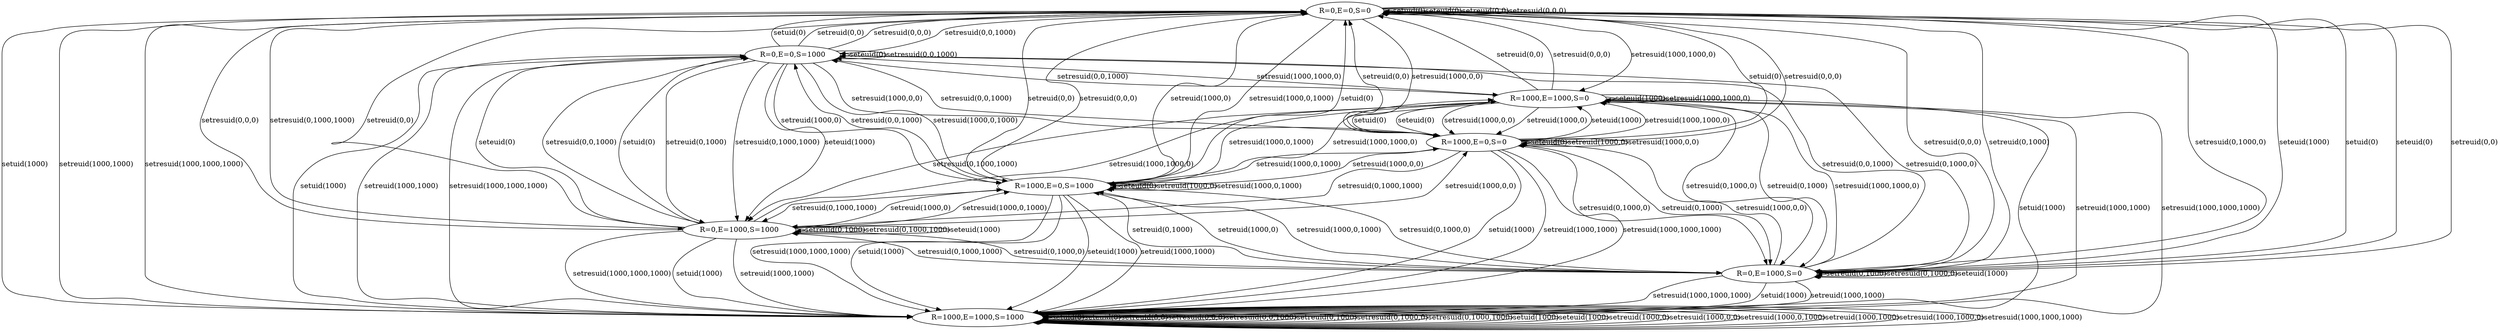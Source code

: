 digraph G {
#0 / 8
"R=0,E=0,S=0"
"R=0,E=0,S=0"->"R=0,E=0,S=0"[label="setuid(0)"]
"R=0,E=0,S=0"->"R=0,E=0,S=0"[label="seteuid(0)"]
"R=0,E=0,S=0"->"R=0,E=0,S=0"[label="setreuid(0,0)"]
"R=0,E=0,S=0"->"R=0,E=0,S=0"[label="setresuid(0,0,0)"]
"R=0,E=0,S=0"->"R=0,E=0,S=1000"[label="setresuid(0,0,1000)"]
"R=0,E=0,S=0"->"R=0,E=1000,S=0"[label="setreuid(0,1000)"]
"R=0,E=0,S=0"->"R=0,E=1000,S=0"[label="setresuid(0,1000,0)"]
"R=0,E=0,S=0"->"R=0,E=1000,S=1000"[label="setresuid(0,1000,1000)"]
"R=0,E=0,S=0"->"R=1000,E=1000,S=1000"[label="setuid(1000)"]
"R=0,E=0,S=0"->"R=0,E=1000,S=0"[label="seteuid(1000)"]
"R=0,E=0,S=0"->"R=1000,E=0,S=1000"[label="setreuid(1000,0)"]
"R=0,E=0,S=0"->"R=1000,E=0,S=0"[label="setresuid(1000,0,0)"]
"R=0,E=0,S=0"->"R=1000,E=0,S=1000"[label="setresuid(1000,0,1000)"]
"R=0,E=0,S=0"->"R=1000,E=1000,S=1000"[label="setreuid(1000,1000)"]
"R=0,E=0,S=0"->"R=1000,E=1000,S=0"[label="setresuid(1000,1000,0)"]
"R=0,E=0,S=0"->"R=1000,E=1000,S=1000"[label="setresuid(1000,1000,1000)"]
#1 / 8
"R=0,E=0,S=1000"
"R=0,E=0,S=1000"->"R=0,E=0,S=0"[label="setuid(0)"]
"R=0,E=0,S=1000"->"R=0,E=0,S=1000"[label="seteuid(0)"]
"R=0,E=0,S=1000"->"R=0,E=0,S=0"[label="setreuid(0,0)"]
"R=0,E=0,S=1000"->"R=0,E=0,S=0"[label="setresuid(0,0,0)"]
"R=0,E=0,S=1000"->"R=0,E=0,S=1000"[label="setresuid(0,0,1000)"]
"R=0,E=0,S=1000"->"R=0,E=1000,S=1000"[label="setreuid(0,1000)"]
"R=0,E=0,S=1000"->"R=0,E=1000,S=0"[label="setresuid(0,1000,0)"]
"R=0,E=0,S=1000"->"R=0,E=1000,S=1000"[label="setresuid(0,1000,1000)"]
"R=0,E=0,S=1000"->"R=1000,E=1000,S=1000"[label="setuid(1000)"]
"R=0,E=0,S=1000"->"R=0,E=1000,S=1000"[label="seteuid(1000)"]
"R=0,E=0,S=1000"->"R=1000,E=0,S=1000"[label="setreuid(1000,0)"]
"R=0,E=0,S=1000"->"R=1000,E=0,S=0"[label="setresuid(1000,0,0)"]
"R=0,E=0,S=1000"->"R=1000,E=0,S=1000"[label="setresuid(1000,0,1000)"]
"R=0,E=0,S=1000"->"R=1000,E=1000,S=1000"[label="setreuid(1000,1000)"]
"R=0,E=0,S=1000"->"R=1000,E=1000,S=0"[label="setresuid(1000,1000,0)"]
"R=0,E=0,S=1000"->"R=1000,E=1000,S=1000"[label="setresuid(1000,1000,1000)"]
#2 / 8
"R=0,E=1000,S=0"
"R=0,E=1000,S=0"->"R=0,E=0,S=0"[label="setuid(0)"]
"R=0,E=1000,S=0"->"R=0,E=0,S=0"[label="seteuid(0)"]
"R=0,E=1000,S=0"->"R=0,E=0,S=0"[label="setreuid(0,0)"]
"R=0,E=1000,S=0"->"R=0,E=0,S=0"[label="setresuid(0,0,0)"]
"R=0,E=1000,S=0"->"R=0,E=0,S=1000"[label="setresuid(0,0,1000)"]
"R=0,E=1000,S=0"->"R=0,E=1000,S=0"[label="setreuid(0,1000)"]
"R=0,E=1000,S=0"->"R=0,E=1000,S=0"[label="setresuid(0,1000,0)"]
"R=0,E=1000,S=0"->"R=0,E=1000,S=1000"[label="setresuid(0,1000,1000)"]
"R=0,E=1000,S=0"->"R=1000,E=1000,S=1000"[label="setuid(1000)"]
"R=0,E=1000,S=0"->"R=0,E=1000,S=0"[label="seteuid(1000)"]
"R=0,E=1000,S=0"->"R=1000,E=0,S=1000"[label="setreuid(1000,0)"]
"R=0,E=1000,S=0"->"R=1000,E=0,S=0"[label="setresuid(1000,0,0)"]
"R=0,E=1000,S=0"->"R=1000,E=0,S=1000"[label="setresuid(1000,0,1000)"]
"R=0,E=1000,S=0"->"R=1000,E=1000,S=1000"[label="setreuid(1000,1000)"]
"R=0,E=1000,S=0"->"R=1000,E=1000,S=0"[label="setresuid(1000,1000,0)"]
"R=0,E=1000,S=0"->"R=1000,E=1000,S=1000"[label="setresuid(1000,1000,1000)"]
#3 / 8
"R=0,E=1000,S=1000"
"R=0,E=1000,S=1000"->"R=0,E=0,S=1000"[label="setuid(0)"]
"R=0,E=1000,S=1000"->"R=0,E=0,S=1000"[label="seteuid(0)"]
"R=0,E=1000,S=1000"->"R=0,E=0,S=0"[label="setreuid(0,0)"]
"R=0,E=1000,S=1000"->"R=0,E=0,S=0"[label="setresuid(0,0,0)"]
"R=0,E=1000,S=1000"->"R=0,E=0,S=1000"[label="setresuid(0,0,1000)"]
"R=0,E=1000,S=1000"->"R=0,E=1000,S=1000"[label="setreuid(0,1000)"]
"R=0,E=1000,S=1000"->"R=0,E=1000,S=0"[label="setresuid(0,1000,0)"]
"R=0,E=1000,S=1000"->"R=0,E=1000,S=1000"[label="setresuid(0,1000,1000)"]
"R=0,E=1000,S=1000"->"R=1000,E=1000,S=1000"[label="setuid(1000)"]
"R=0,E=1000,S=1000"->"R=0,E=1000,S=1000"[label="seteuid(1000)"]
"R=0,E=1000,S=1000"->"R=1000,E=0,S=1000"[label="setreuid(1000,0)"]
"R=0,E=1000,S=1000"->"R=1000,E=0,S=0"[label="setresuid(1000,0,0)"]
"R=0,E=1000,S=1000"->"R=1000,E=0,S=1000"[label="setresuid(1000,0,1000)"]
"R=0,E=1000,S=1000"->"R=1000,E=1000,S=1000"[label="setreuid(1000,1000)"]
"R=0,E=1000,S=1000"->"R=1000,E=1000,S=0"[label="setresuid(1000,1000,0)"]
"R=0,E=1000,S=1000"->"R=1000,E=1000,S=1000"[label="setresuid(1000,1000,1000)"]
#4 / 8
"R=1000,E=0,S=0"
"R=1000,E=0,S=0"->"R=0,E=0,S=0"[label="setuid(0)"]
"R=1000,E=0,S=0"->"R=1000,E=0,S=0"[label="seteuid(0)"]
"R=1000,E=0,S=0"->"R=0,E=0,S=0"[label="setreuid(0,0)"]
"R=1000,E=0,S=0"->"R=0,E=0,S=0"[label="setresuid(0,0,0)"]
"R=1000,E=0,S=0"->"R=0,E=0,S=1000"[label="setresuid(0,0,1000)"]
"R=1000,E=0,S=0"->"R=0,E=1000,S=0"[label="setreuid(0,1000)"]
"R=1000,E=0,S=0"->"R=0,E=1000,S=0"[label="setresuid(0,1000,0)"]
"R=1000,E=0,S=0"->"R=0,E=1000,S=1000"[label="setresuid(0,1000,1000)"]
"R=1000,E=0,S=0"->"R=1000,E=1000,S=1000"[label="setuid(1000)"]
"R=1000,E=0,S=0"->"R=1000,E=1000,S=0"[label="seteuid(1000)"]
"R=1000,E=0,S=0"->"R=1000,E=0,S=0"[label="setreuid(1000,0)"]
"R=1000,E=0,S=0"->"R=1000,E=0,S=0"[label="setresuid(1000,0,0)"]
"R=1000,E=0,S=0"->"R=1000,E=0,S=1000"[label="setresuid(1000,0,1000)"]
"R=1000,E=0,S=0"->"R=1000,E=1000,S=1000"[label="setreuid(1000,1000)"]
"R=1000,E=0,S=0"->"R=1000,E=1000,S=0"[label="setresuid(1000,1000,0)"]
"R=1000,E=0,S=0"->"R=1000,E=1000,S=1000"[label="setresuid(1000,1000,1000)"]
#5 / 8
"R=1000,E=0,S=1000"
"R=1000,E=0,S=1000"->"R=0,E=0,S=0"[label="setuid(0)"]
"R=1000,E=0,S=1000"->"R=1000,E=0,S=1000"[label="seteuid(0)"]
"R=1000,E=0,S=1000"->"R=0,E=0,S=0"[label="setreuid(0,0)"]
"R=1000,E=0,S=1000"->"R=0,E=0,S=0"[label="setresuid(0,0,0)"]
"R=1000,E=0,S=1000"->"R=0,E=0,S=1000"[label="setresuid(0,0,1000)"]
"R=1000,E=0,S=1000"->"R=0,E=1000,S=0"[label="setreuid(0,1000)"]
"R=1000,E=0,S=1000"->"R=0,E=1000,S=0"[label="setresuid(0,1000,0)"]
"R=1000,E=0,S=1000"->"R=0,E=1000,S=1000"[label="setresuid(0,1000,1000)"]
"R=1000,E=0,S=1000"->"R=1000,E=1000,S=1000"[label="setuid(1000)"]
"R=1000,E=0,S=1000"->"R=1000,E=1000,S=1000"[label="seteuid(1000)"]
"R=1000,E=0,S=1000"->"R=1000,E=0,S=1000"[label="setreuid(1000,0)"]
"R=1000,E=0,S=1000"->"R=1000,E=0,S=0"[label="setresuid(1000,0,0)"]
"R=1000,E=0,S=1000"->"R=1000,E=0,S=1000"[label="setresuid(1000,0,1000)"]
"R=1000,E=0,S=1000"->"R=1000,E=1000,S=1000"[label="setreuid(1000,1000)"]
"R=1000,E=0,S=1000"->"R=1000,E=1000,S=0"[label="setresuid(1000,1000,0)"]
"R=1000,E=0,S=1000"->"R=1000,E=1000,S=1000"[label="setresuid(1000,1000,1000)"]
#6 / 8
"R=1000,E=1000,S=0"
"R=1000,E=1000,S=0"->"R=1000,E=0,S=0"[label="setuid(0)"]
"R=1000,E=1000,S=0"->"R=1000,E=0,S=0"[label="seteuid(0)"]
"R=1000,E=1000,S=0"->"R=0,E=0,S=0"[label="setreuid(0,0)"]
"R=1000,E=1000,S=0"->"R=0,E=0,S=0"[label="setresuid(0,0,0)"]
"R=1000,E=1000,S=0"->"R=0,E=0,S=1000"[label="setresuid(0,0,1000)"]
"R=1000,E=1000,S=0"->"R=0,E=1000,S=0"[label="setreuid(0,1000)"]
"R=1000,E=1000,S=0"->"R=0,E=1000,S=0"[label="setresuid(0,1000,0)"]
"R=1000,E=1000,S=0"->"R=0,E=1000,S=1000"[label="setresuid(0,1000,1000)"]
"R=1000,E=1000,S=0"->"R=1000,E=1000,S=1000"[label="setuid(1000)"]
"R=1000,E=1000,S=0"->"R=1000,E=1000,S=0"[label="seteuid(1000)"]
"R=1000,E=1000,S=0"->"R=1000,E=0,S=0"[label="setreuid(1000,0)"]
"R=1000,E=1000,S=0"->"R=1000,E=0,S=0"[label="setresuid(1000,0,0)"]
"R=1000,E=1000,S=0"->"R=1000,E=0,S=1000"[label="setresuid(1000,0,1000)"]
"R=1000,E=1000,S=0"->"R=1000,E=1000,S=1000"[label="setreuid(1000,1000)"]
"R=1000,E=1000,S=0"->"R=1000,E=1000,S=0"[label="setresuid(1000,1000,0)"]
"R=1000,E=1000,S=0"->"R=1000,E=1000,S=1000"[label="setresuid(1000,1000,1000)"]
#7 / 8
"R=1000,E=1000,S=1000"
"R=1000,E=1000,S=1000"->"R=1000,E=1000,S=1000"[label="setuid(0)"]
"R=1000,E=1000,S=1000"->"R=1000,E=1000,S=1000"[label="seteuid(0)"]
"R=1000,E=1000,S=1000"->"R=1000,E=1000,S=1000"[label="setreuid(0,0)"]
"R=1000,E=1000,S=1000"->"R=1000,E=1000,S=1000"[label="setresuid(0,0,0)"]
"R=1000,E=1000,S=1000"->"R=1000,E=1000,S=1000"[label="setresuid(0,0,1000)"]
"R=1000,E=1000,S=1000"->"R=1000,E=1000,S=1000"[label="setreuid(0,1000)"]
"R=1000,E=1000,S=1000"->"R=1000,E=1000,S=1000"[label="setresuid(0,1000,0)"]
"R=1000,E=1000,S=1000"->"R=1000,E=1000,S=1000"[label="setresuid(0,1000,1000)"]
"R=1000,E=1000,S=1000"->"R=1000,E=1000,S=1000"[label="setuid(1000)"]
"R=1000,E=1000,S=1000"->"R=1000,E=1000,S=1000"[label="seteuid(1000)"]
"R=1000,E=1000,S=1000"->"R=1000,E=1000,S=1000"[label="setreuid(1000,0)"]
"R=1000,E=1000,S=1000"->"R=1000,E=1000,S=1000"[label="setresuid(1000,0,0)"]
"R=1000,E=1000,S=1000"->"R=1000,E=1000,S=1000"[label="setresuid(1000,0,1000)"]
"R=1000,E=1000,S=1000"->"R=1000,E=1000,S=1000"[label="setreuid(1000,1000)"]
"R=1000,E=1000,S=1000"->"R=1000,E=1000,S=1000"[label="setresuid(1000,1000,0)"]
"R=1000,E=1000,S=1000"->"R=1000,E=1000,S=1000"[label="setresuid(1000,1000,1000)"]
}
